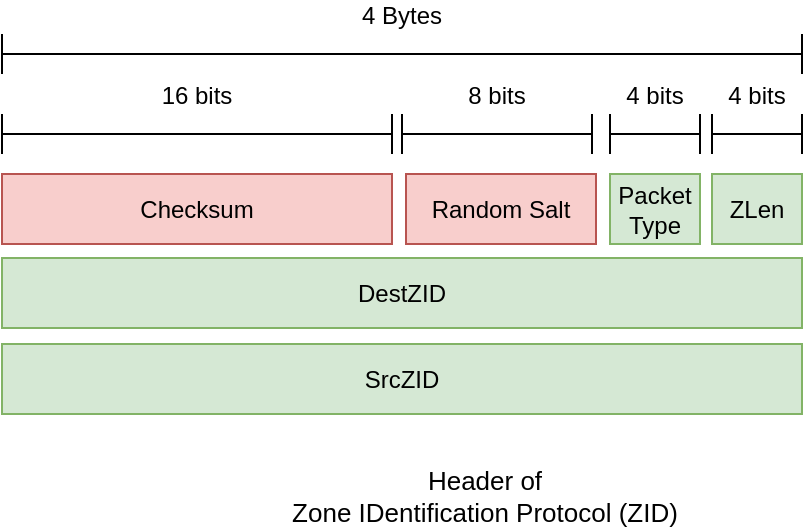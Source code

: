 <mxfile version="14.2.4" type="device"><diagram id="BdYbuvfwuwyOb7a5uacr" name="Page-1"><mxGraphModel dx="1350" dy="806" grid="0" gridSize="10" guides="1" tooltips="1" connect="1" arrows="1" fold="1" page="1" pageScale="1" pageWidth="850" pageHeight="1100" math="0" shadow="0"><root><mxCell id="0"/><mxCell id="1" parent="0"/><mxCell id="zHoyijZjNGoMYinuUmkL-2" value="4 Bytes" style="shape=crossbar;whiteSpace=wrap;html=1;rounded=1;verticalAlign=bottom;labelPosition=center;verticalLabelPosition=top;align=center;" parent="1" vertex="1"><mxGeometry x="200" y="290" width="400" height="20" as="geometry"/></mxCell><mxCell id="zHoyijZjNGoMYinuUmkL-4" value="Checksum" style="rounded=0;whiteSpace=wrap;html=1;fillColor=#f8cecc;strokeColor=#b85450;" parent="1" vertex="1"><mxGeometry x="200" y="360" width="195" height="35" as="geometry"/></mxCell><mxCell id="zHoyijZjNGoMYinuUmkL-5" value="ZLen" style="rounded=0;whiteSpace=wrap;html=1;fillColor=#d5e8d4;strokeColor=#82b366;" parent="1" vertex="1"><mxGeometry x="555" y="360" width="45" height="35" as="geometry"/></mxCell><mxCell id="zHoyijZjNGoMYinuUmkL-10" value="DestZID" style="rounded=0;whiteSpace=wrap;html=1;fillColor=#d5e8d4;strokeColor=#82b366;" parent="1" vertex="1"><mxGeometry x="200" y="402" width="400" height="35" as="geometry"/></mxCell><mxCell id="zHoyijZjNGoMYinuUmkL-11" value="SrcZID" style="rounded=0;whiteSpace=wrap;html=1;fillColor=#d5e8d4;strokeColor=#82b366;" parent="1" vertex="1"><mxGeometry x="200" y="445" width="400" height="35" as="geometry"/></mxCell><mxCell id="zHoyijZjNGoMYinuUmkL-12" value="Header of&lt;br&gt;Zone IDentification Protocol (ZID)" style="text;html=1;align=center;verticalAlign=middle;resizable=0;points=[];autosize=1;fontSize=13;" parent="1" vertex="1"><mxGeometry x="339" y="503" width="203" height="35" as="geometry"/></mxCell><mxCell id="zHoyijZjNGoMYinuUmkL-13" value="4 bits" style="shape=crossbar;whiteSpace=wrap;html=1;rounded=1;verticalAlign=bottom;labelPosition=center;verticalLabelPosition=top;align=center;" parent="1" vertex="1"><mxGeometry x="504" y="330" width="45" height="20" as="geometry"/></mxCell><mxCell id="zHoyijZjNGoMYinuUmkL-16" value="8 bits" style="shape=crossbar;whiteSpace=wrap;html=1;rounded=1;verticalAlign=bottom;labelPosition=center;verticalLabelPosition=top;align=center;" parent="1" vertex="1"><mxGeometry x="400" y="330" width="95" height="20" as="geometry"/></mxCell><mxCell id="zHoyijZjNGoMYinuUmkL-17" value="16 bits" style="shape=crossbar;whiteSpace=wrap;html=1;rounded=1;verticalAlign=bottom;labelPosition=center;verticalLabelPosition=top;align=center;" parent="1" vertex="1"><mxGeometry x="200" y="330" width="195" height="20" as="geometry"/></mxCell><mxCell id="zHoyijZjNGoMYinuUmkL-19" value="Random Salt" style="rounded=0;whiteSpace=wrap;html=1;fillColor=#f8cecc;strokeColor=#b85450;" parent="1" vertex="1"><mxGeometry x="402" y="360" width="95" height="35" as="geometry"/></mxCell><mxCell id="dvN2fkxuOYDnf12UWl0a-1" value="Packet Type" style="rounded=0;whiteSpace=wrap;html=1;fillColor=#d5e8d4;strokeColor=#82b366;" vertex="1" parent="1"><mxGeometry x="504" y="360" width="45" height="35" as="geometry"/></mxCell><mxCell id="dvN2fkxuOYDnf12UWl0a-2" value="4 bits" style="shape=crossbar;whiteSpace=wrap;html=1;rounded=1;verticalAlign=bottom;labelPosition=center;verticalLabelPosition=top;align=center;" vertex="1" parent="1"><mxGeometry x="555" y="330" width="45" height="20" as="geometry"/></mxCell></root></mxGraphModel></diagram></mxfile>